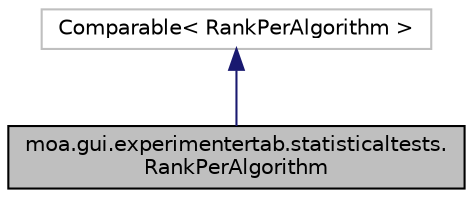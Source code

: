 digraph "moa.gui.experimentertab.statisticaltests.RankPerAlgorithm"
{
 // LATEX_PDF_SIZE
  edge [fontname="Helvetica",fontsize="10",labelfontname="Helvetica",labelfontsize="10"];
  node [fontname="Helvetica",fontsize="10",shape=record];
  Node1 [label="moa.gui.experimentertab.statisticaltests.\lRankPerAlgorithm",height=0.2,width=0.4,color="black", fillcolor="grey75", style="filled", fontcolor="black",tooltip=" "];
  Node2 -> Node1 [dir="back",color="midnightblue",fontsize="10",style="solid"];
  Node2 [label="Comparable\< RankPerAlgorithm \>",height=0.2,width=0.4,color="grey75", fillcolor="white", style="filled",tooltip=" "];
}
